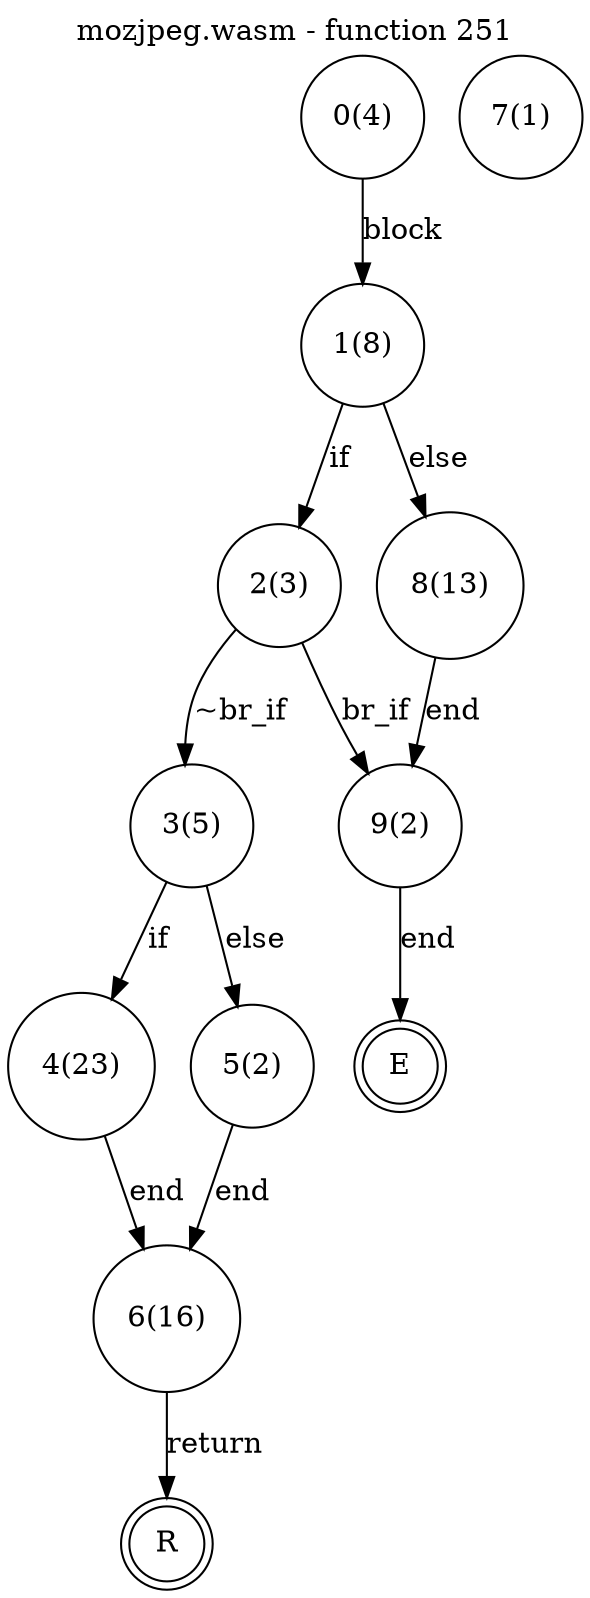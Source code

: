 digraph finite_state_machine {
    label = "mozjpeg.wasm - function 251"
    labelloc =  t
    labelfontsize = 16
    labelfontcolor = black
    labelfontname = "Helvetica"
    node [shape = doublecircle]; E R ;
node [shape=circle, fontcolor=black, style="", label="0(4)"]0
node [shape=circle, fontcolor=black, style="", label="1(8)"]1
node [shape=circle, fontcolor=black, style="", label="2(3)"]2
node [shape=circle, fontcolor=black, style="", label="3(5)"]3
node [shape=circle, fontcolor=black, style="", label="4(23)"]4
node [shape=circle, fontcolor=black, style="", label="5(2)"]5
node [shape=circle, fontcolor=black, style="", label="6(16)"]6
node [shape=circle, fontcolor=black, style="", label="7(1)"]7
node [shape=circle, fontcolor=black, style="", label="8(13)"]8
node [shape=circle, fontcolor=black, style="", label="9(2)"]9
node [shape=circle, fontcolor=black, style="", label="E"]E
node [shape=circle, fontcolor=black, style="", label="R"]R
    0 -> 1[label="block"];
    1 -> 2[label="if"];
    1 -> 8[label="else"];
    2 -> 3[label="~br_if"];
    2 -> 9[label="br_if"];
    3 -> 4[label="if"];
    3 -> 5[label="else"];
    4 -> 6[label="end"];
    5 -> 6[label="end"];
    6 -> R[label="return"];
    8 -> 9[label="end"];
    9 -> E[label="end"];
}
